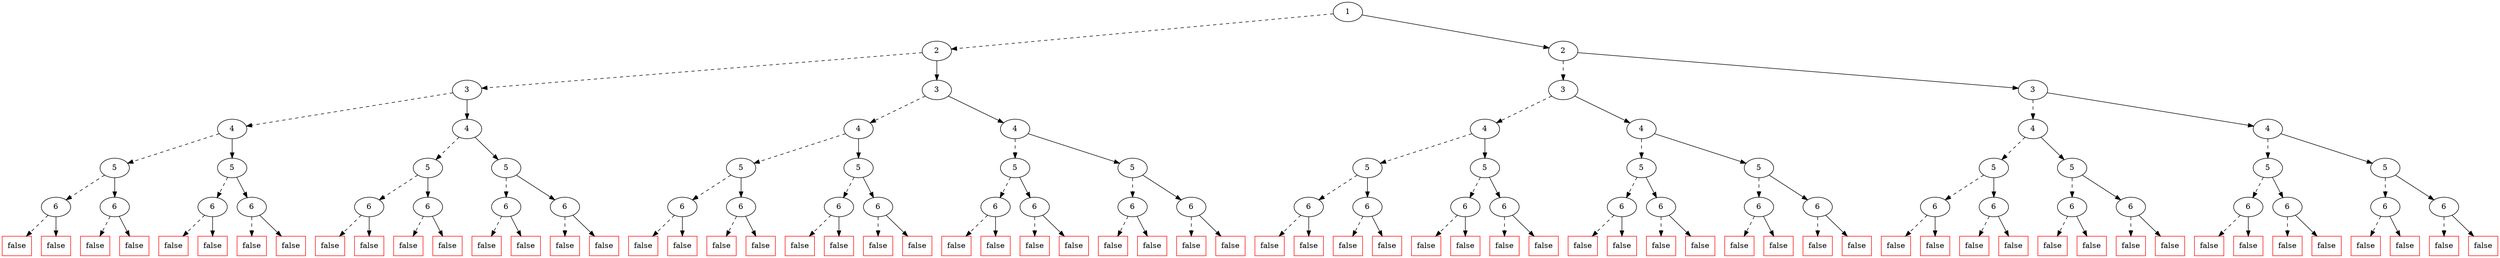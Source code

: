 digraph Tree {
30653 [label="1", shape=ellipse];
3217 [label="2", shape=ellipse];
30653 -> 3217 [style=dashed];
32392 [label="3", shape=ellipse];
3217 -> 32392 [style=dashed];
42434 [label="4", shape=ellipse];
32392 -> 42434 [style=dashed];
81286 [label="5", shape=ellipse];
42434 -> 81286 [style=dashed];
97023 [label="6", shape=ellipse];
81286 -> 97023 [style=dashed];
79008 [label="false", shape=box, color=red];
97023 -> 79008 [style=dashed];
74142 [label="false", shape=box, color=red];
97023 -> 74142 [style=solid];
92148 [label="6", shape=ellipse];
81286 -> 92148 [style=solid];
79994 [label="false", shape=box, color=red];
92148 -> 79994 [style=dashed];
7241 [label="false", shape=box, color=red];
92148 -> 7241 [style=solid];
10231 [label="5", shape=ellipse];
42434 -> 10231 [style=solid];
39421 [label="6", shape=ellipse];
10231 -> 39421 [style=dashed];
44290 [label="false", shape=box, color=red];
39421 -> 44290 [style=dashed];
82238 [label="false", shape=box, color=red];
39421 -> 82238 [style=solid];
43407 [label="6", shape=ellipse];
10231 -> 43407 [style=solid];
34897 [label="false", shape=box, color=red];
43407 -> 34897 [style=dashed];
87733 [label="false", shape=box, color=red];
43407 -> 87733 [style=solid];
87580 [label="4", shape=ellipse];
32392 -> 87580 [style=solid];
63313 [label="5", shape=ellipse];
87580 -> 63313 [style=dashed];
38243 [label="6", shape=ellipse];
63313 -> 38243 [style=dashed];
82804 [label="false", shape=box, color=red];
38243 -> 82804 [style=dashed];
46324 [label="false", shape=box, color=red];
38243 -> 46324 [style=solid];
35710 [label="6", shape=ellipse];
63313 -> 35710 [style=solid];
28527 [label="false", shape=box, color=red];
35710 -> 28527 [style=dashed];
66437 [label="false", shape=box, color=red];
35710 -> 66437 [style=solid];
98028 [label="5", shape=ellipse];
87580 -> 98028 [style=solid];
13794 [label="6", shape=ellipse];
98028 -> 13794 [style=dashed];
98524 [label="false", shape=box, color=red];
13794 -> 98524 [style=dashed];
43221 [label="false", shape=box, color=red];
13794 -> 43221 [style=solid];
33667 [label="6", shape=ellipse];
98028 -> 33667 [style=solid];
93837 [label="false", shape=box, color=red];
33667 -> 93837 [style=dashed];
41141 [label="false", shape=box, color=red];
33667 -> 41141 [style=solid];
15533 [label="3", shape=ellipse];
3217 -> 15533 [style=solid];
8397 [label="4", shape=ellipse];
15533 -> 8397 [style=dashed];
70171 [label="5", shape=ellipse];
8397 -> 70171 [style=dashed];
50011 [label="6", shape=ellipse];
70171 -> 50011 [style=dashed];
21908 [label="false", shape=box, color=red];
50011 -> 21908 [style=dashed];
62909 [label="false", shape=box, color=red];
50011 -> 62909 [style=solid];
11622 [label="6", shape=ellipse];
70171 -> 11622 [style=solid];
23295 [label="false", shape=box, color=red];
11622 -> 23295 [style=dashed];
42291 [label="false", shape=box, color=red];
11622 -> 42291 [style=solid];
26019 [label="5", shape=ellipse];
8397 -> 26019 [style=solid];
80429 [label="6", shape=ellipse];
26019 -> 80429 [style=dashed];
1375 [label="false", shape=box, color=red];
80429 -> 1375 [style=dashed];
14441 [label="false", shape=box, color=red];
80429 -> 14441 [style=solid];
11180 [label="6", shape=ellipse];
26019 -> 11180 [style=solid];
22130 [label="false", shape=box, color=red];
11180 -> 22130 [style=dashed];
5520 [label="false", shape=box, color=red];
11180 -> 5520 [style=solid];
3890 [label="4", shape=ellipse];
15533 -> 3890 [style=solid];
53118 [label="5", shape=ellipse];
3890 -> 53118 [style=dashed];
52607 [label="6", shape=ellipse];
53118 -> 52607 [style=dashed];
436 [label="false", shape=box, color=red];
52607 -> 436 [style=dashed];
95761 [label="false", shape=box, color=red];
52607 -> 95761 [style=solid];
32755 [label="6", shape=ellipse];
53118 -> 32755 [style=solid];
82285 [label="false", shape=box, color=red];
32755 -> 82285 [style=dashed];
21988 [label="false", shape=box, color=red];
32755 -> 21988 [style=solid];
80957 [label="5", shape=ellipse];
3890 -> 80957 [style=solid];
95912 [label="6", shape=ellipse];
80957 -> 95912 [style=dashed];
58766 [label="false", shape=box, color=red];
95912 -> 58766 [style=dashed];
86975 [label="false", shape=box, color=red];
95912 -> 86975 [style=solid];
53742 [label="6", shape=ellipse];
80957 -> 53742 [style=solid];
91614 [label="false", shape=box, color=red];
53742 -> 91614 [style=dashed];
69918 [label="false", shape=box, color=red];
53742 -> 69918 [style=solid];
73411 [label="2", shape=ellipse];
30653 -> 73411 [style=solid];
57860 [label="3", shape=ellipse];
73411 -> 57860 [style=dashed];
19317 [label="4", shape=ellipse];
57860 -> 19317 [style=dashed];
89925 [label="5", shape=ellipse];
19317 -> 89925 [style=dashed];
50693 [label="6", shape=ellipse];
89925 -> 50693 [style=dashed];
21324 [label="false", shape=box, color=red];
50693 -> 21324 [style=dashed];
56535 [label="false", shape=box, color=red];
50693 -> 56535 [style=solid];
50287 [label="6", shape=ellipse];
89925 -> 50287 [style=solid];
14191 [label="false", shape=box, color=red];
50287 -> 14191 [style=dashed];
22153 [label="false", shape=box, color=red];
50287 -> 22153 [style=solid];
32467 [label="5", shape=ellipse];
19317 -> 32467 [style=solid];
71922 [label="6", shape=ellipse];
32467 -> 71922 [style=dashed];
13441 [label="false", shape=box, color=red];
71922 -> 13441 [style=dashed];
47384 [label="false", shape=box, color=red];
71922 -> 47384 [style=solid];
90477 [label="6", shape=ellipse];
32467 -> 90477 [style=solid];
17492 [label="false", shape=box, color=red];
90477 -> 17492 [style=dashed];
67067 [label="false", shape=box, color=red];
90477 -> 67067 [style=solid];
23748 [label="4", shape=ellipse];
57860 -> 23748 [style=solid];
63125 [label="5", shape=ellipse];
23748 -> 63125 [style=dashed];
38332 [label="6", shape=ellipse];
63125 -> 38332 [style=dashed];
43224 [label="false", shape=box, color=red];
38332 -> 43224 [style=dashed];
4628 [label="false", shape=box, color=red];
38332 -> 4628 [style=solid];
70855 [label="6", shape=ellipse];
63125 -> 70855 [style=solid];
86884 [label="false", shape=box, color=red];
70855 -> 86884 [style=dashed];
91374 [label="false", shape=box, color=red];
70855 -> 91374 [style=solid];
34412 [label="5", shape=ellipse];
23748 -> 34412 [style=solid];
36515 [label="6", shape=ellipse];
34412 -> 36515 [style=dashed];
78826 [label="false", shape=box, color=red];
36515 -> 78826 [style=dashed];
51592 [label="false", shape=box, color=red];
36515 -> 51592 [style=solid];
38872 [label="6", shape=ellipse];
34412 -> 38872 [style=solid];
71996 [label="false", shape=box, color=red];
38872 -> 71996 [style=dashed];
44752 [label="false", shape=box, color=red];
38872 -> 44752 [style=solid];
23309 [label="3", shape=ellipse];
73411 -> 23309 [style=solid];
24924 [label="4", shape=ellipse];
23309 -> 24924 [style=dashed];
974 [label="5", shape=ellipse];
24924 -> 974 [style=dashed];
80260 [label="6", shape=ellipse];
974 -> 80260 [style=dashed];
23944 [label="false", shape=box, color=red];
80260 -> 23944 [style=dashed];
36949 [label="false", shape=box, color=red];
80260 -> 36949 [style=solid];
52193 [label="6", shape=ellipse];
974 -> 52193 [style=solid];
62347 [label="false", shape=box, color=red];
52193 -> 62347 [style=dashed];
24914 [label="false", shape=box, color=red];
52193 -> 24914 [style=solid];
29260 [label="5", shape=ellipse];
24924 -> 29260 [style=solid];
70652 [label="6", shape=ellipse];
29260 -> 70652 [style=dashed];
65746 [label="false", shape=box, color=red];
70652 -> 65746 [style=dashed];
34091 [label="false", shape=box, color=red];
70652 -> 34091 [style=solid];
42086 [label="6", shape=ellipse];
29260 -> 42086 [style=solid];
64432 [label="false", shape=box, color=red];
42086 -> 64432 [style=dashed];
54542 [label="false", shape=box, color=red];
42086 -> 54542 [style=solid];
62975 [label="4", shape=ellipse];
23309 -> 62975 [style=solid];
22305 [label="5", shape=ellipse];
62975 -> 22305 [style=dashed];
52039 [label="6", shape=ellipse];
22305 -> 52039 [style=dashed];
65383 [label="false", shape=box, color=red];
52039 -> 65383 [style=dashed];
19789 [label="false", shape=box, color=red];
52039 -> 19789 [style=solid];
66375 [label="6", shape=ellipse];
22305 -> 66375 [style=solid];
28561 [label="false", shape=box, color=red];
66375 -> 28561 [style=dashed];
33739 [label="false", shape=box, color=red];
66375 -> 33739 [style=solid];
86446 [label="5", shape=ellipse];
62975 -> 86446 [style=solid];
52805 [label="6", shape=ellipse];
86446 -> 52805 [style=dashed];
66523 [label="false", shape=box, color=red];
52805 -> 66523 [style=dashed];
62291 [label="false", shape=box, color=red];
52805 -> 62291 [style=solid];
47487 [label="6", shape=ellipse];
86446 -> 47487 [style=solid];
74224 [label="false", shape=box, color=red];
47487 -> 74224 [style=dashed];
76244 [label="false", shape=box, color=red];
47487 -> 76244 [style=solid];
}
